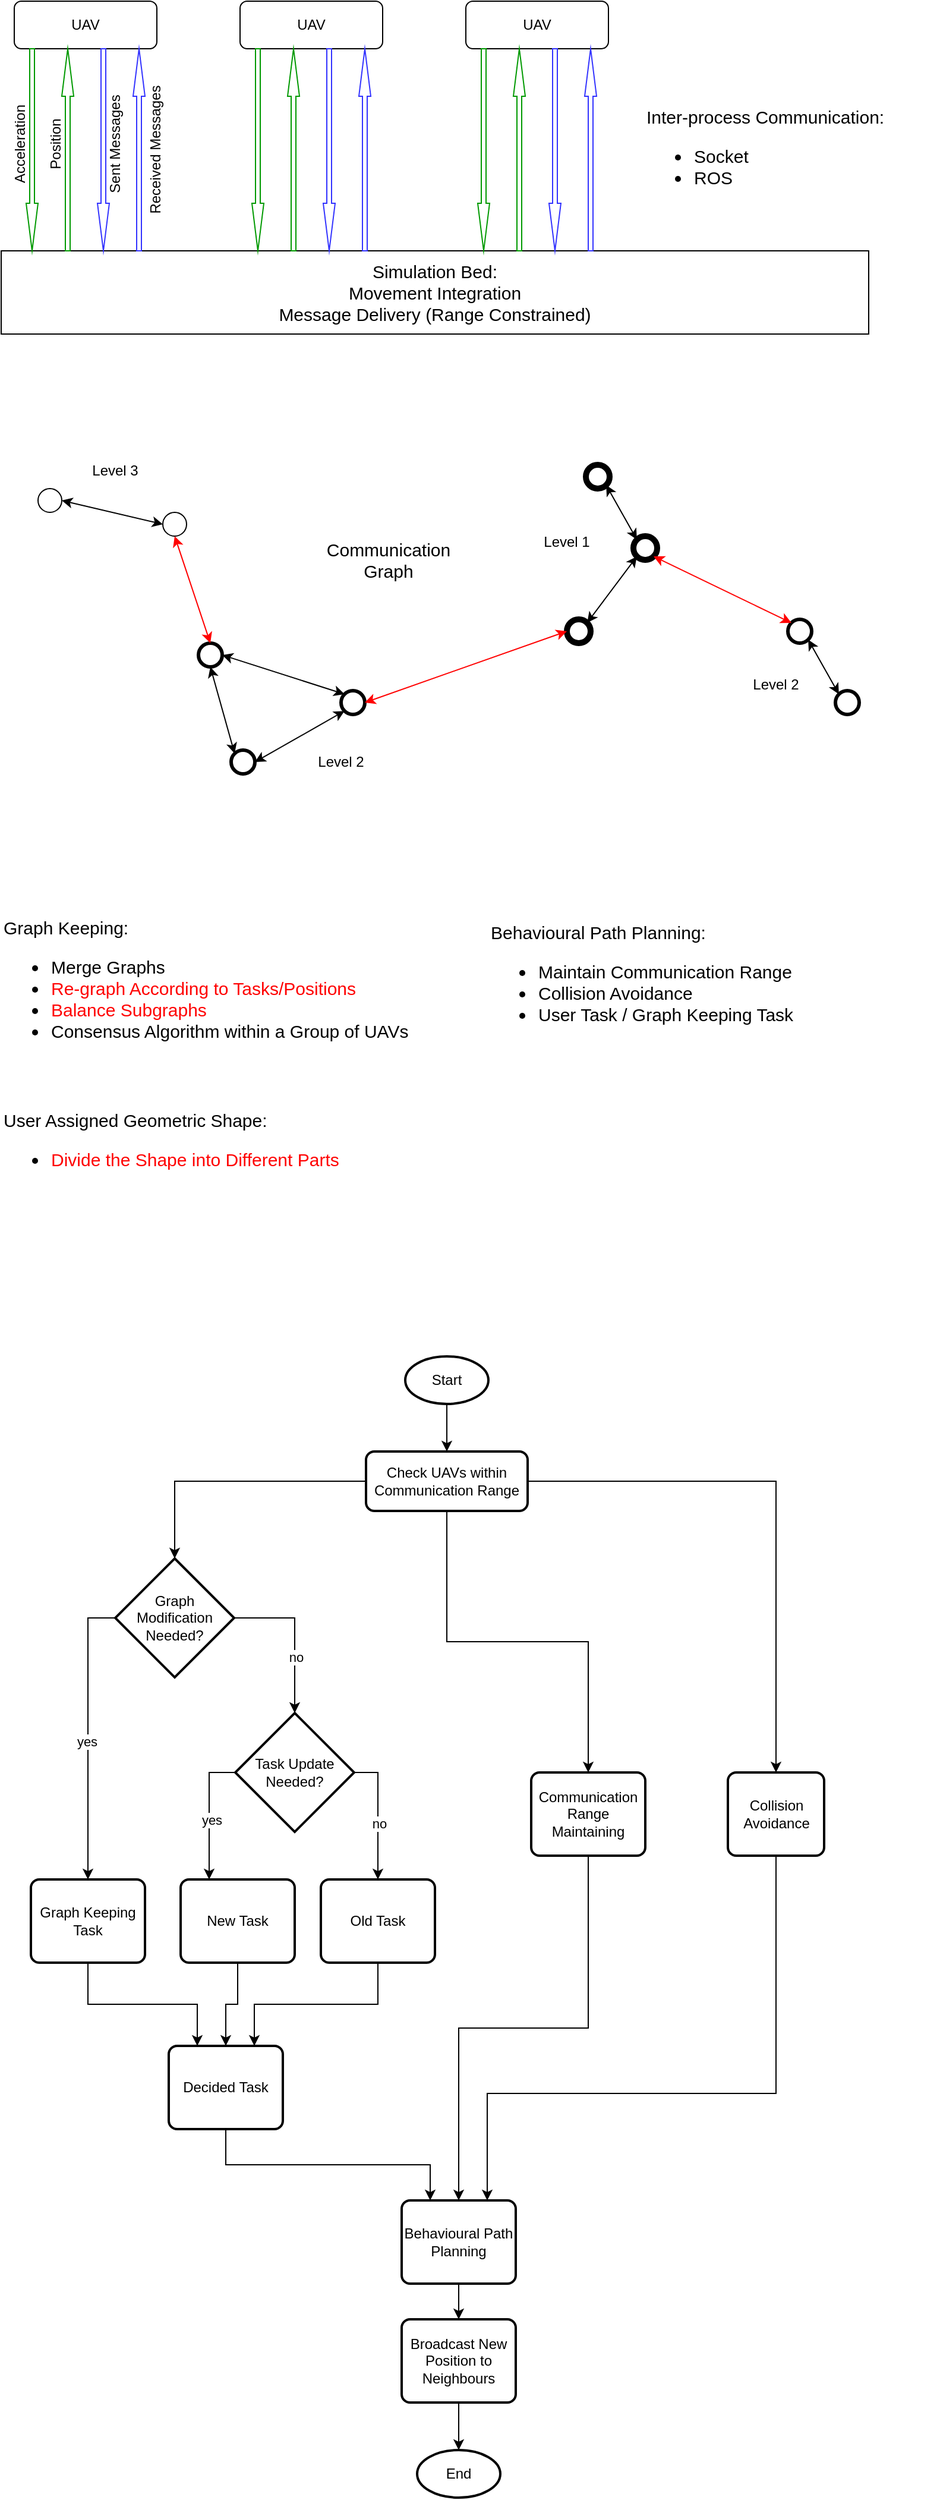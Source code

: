 <mxfile version="24.4.8" type="device">
  <diagram name="Page-1" id="dOy_JTWbOP4DsqO4voi2">
    <mxGraphModel dx="1026" dy="659" grid="1" gridSize="10" guides="1" tooltips="1" connect="1" arrows="1" fold="1" page="1" pageScale="1" pageWidth="827" pageHeight="1169" math="0" shadow="0">
      <root>
        <mxCell id="0" />
        <mxCell id="1" parent="0" />
        <mxCell id="R-u_yr59Z5yNIQ2PeN1e-1" value="UAV" style="rounded=1;whiteSpace=wrap;html=1;" parent="1" vertex="1">
          <mxGeometry x="40" y="50" width="120" height="40" as="geometry" />
        </mxCell>
        <mxCell id="R-u_yr59Z5yNIQ2PeN1e-5" value="&lt;div style=&quot;font-size: 15px;&quot;&gt;Simulation Bed:&lt;/div&gt;Movement Integration&lt;div style=&quot;font-size: 15px;&quot;&gt;Message Delivery (Range Constrained)&lt;/div&gt;" style="rounded=0;whiteSpace=wrap;html=1;fontSize=15;" parent="1" vertex="1">
          <mxGeometry x="29" y="260" width="730" height="70" as="geometry" />
        </mxCell>
        <mxCell id="R-u_yr59Z5yNIQ2PeN1e-7" value="" style="html=1;shadow=0;dashed=0;align=center;verticalAlign=middle;shape=mxgraph.arrows2.arrow;dy=0.6;dx=40;direction=south;notch=0;strokeColor=#3333FF;" parent="1" vertex="1">
          <mxGeometry x="110" y="90" width="10" height="170" as="geometry" />
        </mxCell>
        <mxCell id="R-u_yr59Z5yNIQ2PeN1e-8" value="" style="html=1;shadow=0;dashed=0;align=center;verticalAlign=middle;shape=mxgraph.arrows2.arrow;dy=0.6;dx=40;direction=north;notch=0;strokeColor=#3333FF;" parent="1" vertex="1">
          <mxGeometry x="140" y="90" width="10" height="170" as="geometry" />
        </mxCell>
        <mxCell id="R-u_yr59Z5yNIQ2PeN1e-10" value="" style="html=1;shadow=0;dashed=0;align=center;verticalAlign=middle;shape=mxgraph.arrows2.arrow;dy=0.6;dx=40;direction=south;notch=0;strokeColor=#009900;" parent="1" vertex="1">
          <mxGeometry x="50" y="90" width="10" height="170" as="geometry" />
        </mxCell>
        <mxCell id="R-u_yr59Z5yNIQ2PeN1e-11" value="" style="html=1;shadow=0;dashed=0;align=center;verticalAlign=middle;shape=mxgraph.arrows2.arrow;dy=0.6;dx=40;direction=north;notch=0;strokeColor=#009900;" parent="1" vertex="1">
          <mxGeometry x="80" y="90" width="10" height="170" as="geometry" />
        </mxCell>
        <mxCell id="R-u_yr59Z5yNIQ2PeN1e-12" value="Position" style="text;html=1;align=center;verticalAlign=middle;whiteSpace=wrap;rounded=0;direction=east;flipV=0;flipH=1;rotation=270;" parent="1" vertex="1">
          <mxGeometry x="40" y="160" width="70" height="20" as="geometry" />
        </mxCell>
        <mxCell id="R-u_yr59Z5yNIQ2PeN1e-13" value="Acceleration" style="text;html=1;align=center;verticalAlign=middle;whiteSpace=wrap;rounded=0;direction=east;flipV=0;flipH=1;rotation=270;" parent="1" vertex="1">
          <mxGeometry x="10" y="160" width="70" height="20" as="geometry" />
        </mxCell>
        <mxCell id="R-u_yr59Z5yNIQ2PeN1e-14" value="Received Messages" style="text;html=1;align=center;verticalAlign=middle;whiteSpace=wrap;rounded=0;direction=east;flipV=0;flipH=1;rotation=270;" parent="1" vertex="1">
          <mxGeometry x="100" y="165" width="117.5" height="20" as="geometry" />
        </mxCell>
        <mxCell id="R-u_yr59Z5yNIQ2PeN1e-15" value="Sent Messages" style="text;html=1;align=center;verticalAlign=middle;whiteSpace=wrap;rounded=0;direction=east;flipV=0;flipH=1;rotation=270;" parent="1" vertex="1">
          <mxGeometry x="80" y="160" width="90" height="20" as="geometry" />
        </mxCell>
        <mxCell id="R-u_yr59Z5yNIQ2PeN1e-21" value="UAV" style="rounded=1;whiteSpace=wrap;html=1;" parent="1" vertex="1">
          <mxGeometry x="230" y="50" width="120" height="40" as="geometry" />
        </mxCell>
        <mxCell id="R-u_yr59Z5yNIQ2PeN1e-22" value="" style="html=1;shadow=0;dashed=0;align=center;verticalAlign=middle;shape=mxgraph.arrows2.arrow;dy=0.6;dx=40;direction=south;notch=0;strokeColor=#3333FF;" parent="1" vertex="1">
          <mxGeometry x="300" y="90" width="10" height="170" as="geometry" />
        </mxCell>
        <mxCell id="R-u_yr59Z5yNIQ2PeN1e-23" value="" style="html=1;shadow=0;dashed=0;align=center;verticalAlign=middle;shape=mxgraph.arrows2.arrow;dy=0.6;dx=40;direction=north;notch=0;strokeColor=#3333FF;" parent="1" vertex="1">
          <mxGeometry x="330" y="90" width="10" height="170" as="geometry" />
        </mxCell>
        <mxCell id="R-u_yr59Z5yNIQ2PeN1e-24" value="" style="html=1;shadow=0;dashed=0;align=center;verticalAlign=middle;shape=mxgraph.arrows2.arrow;dy=0.6;dx=40;direction=south;notch=0;strokeColor=#009900;" parent="1" vertex="1">
          <mxGeometry x="240" y="90" width="10" height="170" as="geometry" />
        </mxCell>
        <mxCell id="R-u_yr59Z5yNIQ2PeN1e-25" value="" style="html=1;shadow=0;dashed=0;align=center;verticalAlign=middle;shape=mxgraph.arrows2.arrow;dy=0.6;dx=40;direction=north;notch=0;strokeColor=#009900;" parent="1" vertex="1">
          <mxGeometry x="270" y="90" width="10" height="170" as="geometry" />
        </mxCell>
        <mxCell id="R-u_yr59Z5yNIQ2PeN1e-30" value="UAV" style="rounded=1;whiteSpace=wrap;html=1;" parent="1" vertex="1">
          <mxGeometry x="420" y="50" width="120" height="40" as="geometry" />
        </mxCell>
        <mxCell id="R-u_yr59Z5yNIQ2PeN1e-31" value="" style="html=1;shadow=0;dashed=0;align=center;verticalAlign=middle;shape=mxgraph.arrows2.arrow;dy=0.6;dx=40;direction=south;notch=0;strokeColor=#3333FF;" parent="1" vertex="1">
          <mxGeometry x="490" y="90" width="10" height="170" as="geometry" />
        </mxCell>
        <mxCell id="R-u_yr59Z5yNIQ2PeN1e-32" value="" style="html=1;shadow=0;dashed=0;align=center;verticalAlign=middle;shape=mxgraph.arrows2.arrow;dy=0.6;dx=40;direction=north;notch=0;strokeColor=#3333FF;" parent="1" vertex="1">
          <mxGeometry x="520" y="90" width="10" height="170" as="geometry" />
        </mxCell>
        <mxCell id="R-u_yr59Z5yNIQ2PeN1e-33" value="" style="html=1;shadow=0;dashed=0;align=center;verticalAlign=middle;shape=mxgraph.arrows2.arrow;dy=0.6;dx=40;direction=south;notch=0;strokeColor=#009900;" parent="1" vertex="1">
          <mxGeometry x="430" y="90" width="10" height="170" as="geometry" />
        </mxCell>
        <mxCell id="R-u_yr59Z5yNIQ2PeN1e-34" value="" style="html=1;shadow=0;dashed=0;align=center;verticalAlign=middle;shape=mxgraph.arrows2.arrow;dy=0.6;dx=40;direction=north;notch=0;strokeColor=#009900;" parent="1" vertex="1">
          <mxGeometry x="460" y="90" width="10" height="170" as="geometry" />
        </mxCell>
        <mxCell id="R-u_yr59Z5yNIQ2PeN1e-36" value="&lt;span style=&quot;background-color: initial; font-size: 15px;&quot;&gt;Inter-process Communication:&lt;/span&gt;&lt;br style=&quot;font-size: 15px;&quot;&gt;&lt;ul style=&quot;font-size: 15px;&quot;&gt;&lt;li style=&quot;font-size: 15px;&quot;&gt;&lt;span style=&quot;background-color: initial; font-size: 15px;&quot;&gt;Socket&lt;/span&gt;&lt;/li&gt;&lt;li style=&quot;font-size: 15px;&quot;&gt;&lt;span style=&quot;background-color: initial; font-size: 15px;&quot;&gt;ROS&lt;/span&gt;&lt;/li&gt;&lt;/ul&gt;" style="text;html=1;align=left;verticalAlign=middle;whiteSpace=wrap;rounded=0;fontSize=15;" parent="1" vertex="1">
          <mxGeometry x="570" y="130" width="220" height="100" as="geometry" />
        </mxCell>
        <mxCell id="R-u_yr59Z5yNIQ2PeN1e-37" value="" style="ellipse;whiteSpace=wrap;html=1;aspect=fixed;strokeWidth=5;" parent="1" vertex="1">
          <mxGeometry x="521" y="440" width="20" height="20" as="geometry" />
        </mxCell>
        <mxCell id="R-u_yr59Z5yNIQ2PeN1e-38" value="" style="ellipse;whiteSpace=wrap;html=1;aspect=fixed;strokeWidth=3;" parent="1" vertex="1">
          <mxGeometry x="315" y="630" width="20" height="20" as="geometry" />
        </mxCell>
        <mxCell id="R-u_yr59Z5yNIQ2PeN1e-39" value="" style="ellipse;whiteSpace=wrap;html=1;aspect=fixed;strokeWidth=3;" parent="1" vertex="1">
          <mxGeometry x="222.5" y="680" width="20" height="20" as="geometry" />
        </mxCell>
        <mxCell id="R-u_yr59Z5yNIQ2PeN1e-40" value="" style="ellipse;whiteSpace=wrap;html=1;aspect=fixed;strokeWidth=5;" parent="1" vertex="1">
          <mxGeometry x="561" y="500" width="20" height="20" as="geometry" />
        </mxCell>
        <mxCell id="R-u_yr59Z5yNIQ2PeN1e-41" value="" style="ellipse;whiteSpace=wrap;html=1;aspect=fixed;strokeWidth=5;" parent="1" vertex="1">
          <mxGeometry x="505" y="570" width="20" height="20" as="geometry" />
        </mxCell>
        <mxCell id="R-u_yr59Z5yNIQ2PeN1e-42" value="" style="ellipse;whiteSpace=wrap;html=1;aspect=fixed;strokeWidth=3;" parent="1" vertex="1">
          <mxGeometry x="691" y="570" width="20" height="20" as="geometry" />
        </mxCell>
        <mxCell id="R-u_yr59Z5yNIQ2PeN1e-43" value="" style="ellipse;whiteSpace=wrap;html=1;aspect=fixed;strokeWidth=3;" parent="1" vertex="1">
          <mxGeometry x="731" y="630" width="20" height="20" as="geometry" />
        </mxCell>
        <mxCell id="R-u_yr59Z5yNIQ2PeN1e-44" value="" style="ellipse;whiteSpace=wrap;html=1;aspect=fixed;" parent="1" vertex="1">
          <mxGeometry x="60" y="460" width="20" height="20" as="geometry" />
        </mxCell>
        <mxCell id="R-u_yr59Z5yNIQ2PeN1e-45" value="" style="ellipse;whiteSpace=wrap;html=1;aspect=fixed;strokeWidth=3;" parent="1" vertex="1">
          <mxGeometry x="195" y="590" width="20" height="20" as="geometry" />
        </mxCell>
        <mxCell id="R-u_yr59Z5yNIQ2PeN1e-48" value="" style="endArrow=classic;startArrow=classic;html=1;rounded=0;entryX=1;entryY=1;entryDx=0;entryDy=0;exitX=0;exitY=0;exitDx=0;exitDy=0;" parent="1" source="R-u_yr59Z5yNIQ2PeN1e-40" target="R-u_yr59Z5yNIQ2PeN1e-37" edge="1">
          <mxGeometry width="50" height="50" relative="1" as="geometry">
            <mxPoint x="485" y="610" as="sourcePoint" />
            <mxPoint x="535" y="560" as="targetPoint" />
          </mxGeometry>
        </mxCell>
        <mxCell id="R-u_yr59Z5yNIQ2PeN1e-50" value="" style="endArrow=classic;startArrow=classic;html=1;rounded=0;entryX=0;entryY=1;entryDx=0;entryDy=0;exitX=1;exitY=0;exitDx=0;exitDy=0;" parent="1" source="R-u_yr59Z5yNIQ2PeN1e-41" target="R-u_yr59Z5yNIQ2PeN1e-40" edge="1">
          <mxGeometry width="50" height="50" relative="1" as="geometry">
            <mxPoint x="485" y="610" as="sourcePoint" />
            <mxPoint x="535" y="560" as="targetPoint" />
          </mxGeometry>
        </mxCell>
        <mxCell id="R-u_yr59Z5yNIQ2PeN1e-51" value="" style="endArrow=classic;startArrow=classic;html=1;rounded=0;exitX=1;exitY=0.5;exitDx=0;exitDy=0;entryX=0;entryY=1;entryDx=0;entryDy=0;" parent="1" source="R-u_yr59Z5yNIQ2PeN1e-39" target="R-u_yr59Z5yNIQ2PeN1e-38" edge="1">
          <mxGeometry width="50" height="50" relative="1" as="geometry">
            <mxPoint x="485" y="610" as="sourcePoint" />
            <mxPoint x="535" y="560" as="targetPoint" />
          </mxGeometry>
        </mxCell>
        <mxCell id="R-u_yr59Z5yNIQ2PeN1e-52" value="" style="ellipse;whiteSpace=wrap;html=1;aspect=fixed;" parent="1" vertex="1">
          <mxGeometry x="165" y="480" width="20" height="20" as="geometry" />
        </mxCell>
        <mxCell id="R-u_yr59Z5yNIQ2PeN1e-53" value="" style="endArrow=classic;startArrow=classic;html=1;rounded=0;exitX=1;exitY=0.5;exitDx=0;exitDy=0;entryX=0;entryY=0;entryDx=0;entryDy=0;" parent="1" source="R-u_yr59Z5yNIQ2PeN1e-45" target="R-u_yr59Z5yNIQ2PeN1e-38" edge="1">
          <mxGeometry width="50" height="50" relative="1" as="geometry">
            <mxPoint x="485" y="610" as="sourcePoint" />
            <mxPoint x="535" y="560" as="targetPoint" />
          </mxGeometry>
        </mxCell>
        <mxCell id="R-u_yr59Z5yNIQ2PeN1e-54" value="" style="endArrow=classic;startArrow=classic;html=1;rounded=0;entryX=0.5;entryY=1;entryDx=0;entryDy=0;exitX=0;exitY=0;exitDx=0;exitDy=0;" parent="1" source="R-u_yr59Z5yNIQ2PeN1e-39" target="R-u_yr59Z5yNIQ2PeN1e-45" edge="1">
          <mxGeometry width="50" height="50" relative="1" as="geometry">
            <mxPoint x="485" y="610" as="sourcePoint" />
            <mxPoint x="535" y="560" as="targetPoint" />
          </mxGeometry>
        </mxCell>
        <mxCell id="R-u_yr59Z5yNIQ2PeN1e-55" value="" style="endArrow=classic;startArrow=classic;html=1;rounded=0;entryX=0;entryY=0;entryDx=0;entryDy=0;exitX=1;exitY=1;exitDx=0;exitDy=0;" parent="1" source="R-u_yr59Z5yNIQ2PeN1e-42" target="R-u_yr59Z5yNIQ2PeN1e-43" edge="1">
          <mxGeometry width="50" height="50" relative="1" as="geometry">
            <mxPoint x="485" y="610" as="sourcePoint" />
            <mxPoint x="535" y="560" as="targetPoint" />
          </mxGeometry>
        </mxCell>
        <mxCell id="R-u_yr59Z5yNIQ2PeN1e-56" value="" style="endArrow=classic;startArrow=classic;html=1;rounded=0;entryX=1;entryY=0.5;entryDx=0;entryDy=0;exitX=0;exitY=0.5;exitDx=0;exitDy=0;" parent="1" source="R-u_yr59Z5yNIQ2PeN1e-52" target="R-u_yr59Z5yNIQ2PeN1e-44" edge="1">
          <mxGeometry width="50" height="50" relative="1" as="geometry">
            <mxPoint x="485" y="610" as="sourcePoint" />
            <mxPoint x="535" y="560" as="targetPoint" />
          </mxGeometry>
        </mxCell>
        <mxCell id="R-u_yr59Z5yNIQ2PeN1e-57" value="" style="endArrow=classic;startArrow=classic;html=1;rounded=0;exitX=1;exitY=0.5;exitDx=0;exitDy=0;entryX=0;entryY=0.5;entryDx=0;entryDy=0;strokeColor=#FF0000;" parent="1" source="R-u_yr59Z5yNIQ2PeN1e-38" target="R-u_yr59Z5yNIQ2PeN1e-41" edge="1">
          <mxGeometry width="50" height="50" relative="1" as="geometry">
            <mxPoint x="485" y="610" as="sourcePoint" />
            <mxPoint x="535" y="560" as="targetPoint" />
          </mxGeometry>
        </mxCell>
        <mxCell id="R-u_yr59Z5yNIQ2PeN1e-58" value="" style="endArrow=classic;startArrow=classic;html=1;rounded=0;exitX=0;exitY=0;exitDx=0;exitDy=0;entryX=1;entryY=1;entryDx=0;entryDy=0;strokeColor=#FF0000;" parent="1" source="R-u_yr59Z5yNIQ2PeN1e-42" target="R-u_yr59Z5yNIQ2PeN1e-40" edge="1">
          <mxGeometry width="50" height="50" relative="1" as="geometry">
            <mxPoint x="345" y="650" as="sourcePoint" />
            <mxPoint x="515" y="590" as="targetPoint" />
          </mxGeometry>
        </mxCell>
        <mxCell id="R-u_yr59Z5yNIQ2PeN1e-59" value="" style="endArrow=classic;startArrow=classic;html=1;rounded=0;exitX=0.5;exitY=0;exitDx=0;exitDy=0;entryX=0.5;entryY=1;entryDx=0;entryDy=0;strokeColor=#FF0000;" parent="1" source="R-u_yr59Z5yNIQ2PeN1e-45" target="R-u_yr59Z5yNIQ2PeN1e-52" edge="1">
          <mxGeometry width="50" height="50" relative="1" as="geometry">
            <mxPoint x="704" y="583" as="sourcePoint" />
            <mxPoint x="588" y="527" as="targetPoint" />
          </mxGeometry>
        </mxCell>
        <mxCell id="R-u_yr59Z5yNIQ2PeN1e-60" value="Level 1" style="text;html=1;align=center;verticalAlign=middle;whiteSpace=wrap;rounded=0;" parent="1" vertex="1">
          <mxGeometry x="475" y="490" width="60" height="30" as="geometry" />
        </mxCell>
        <mxCell id="R-u_yr59Z5yNIQ2PeN1e-61" value="Level 2" style="text;html=1;align=center;verticalAlign=middle;whiteSpace=wrap;rounded=0;" parent="1" vertex="1">
          <mxGeometry x="285" y="675" width="60" height="30" as="geometry" />
        </mxCell>
        <mxCell id="R-u_yr59Z5yNIQ2PeN1e-62" value="Level 2" style="text;html=1;align=center;verticalAlign=middle;whiteSpace=wrap;rounded=0;" parent="1" vertex="1">
          <mxGeometry x="651" y="610" width="60" height="30" as="geometry" />
        </mxCell>
        <mxCell id="R-u_yr59Z5yNIQ2PeN1e-63" value="Level 3" style="text;html=1;align=center;verticalAlign=middle;whiteSpace=wrap;rounded=0;" parent="1" vertex="1">
          <mxGeometry x="95" y="430" width="60" height="30" as="geometry" />
        </mxCell>
        <mxCell id="R-u_yr59Z5yNIQ2PeN1e-65" value="Graph Keeping:&lt;div style=&quot;font-size: 15px;&quot;&gt;&lt;ul style=&quot;font-size: 15px;&quot;&gt;&lt;li style=&quot;font-size: 15px;&quot;&gt;Merge Graphs&lt;/li&gt;&lt;li style=&quot;font-size: 15px;&quot;&gt;&lt;font color=&quot;#ff0000&quot;&gt;Re-graph According to Tasks/Positions&lt;/font&gt;&lt;/li&gt;&lt;li style=&quot;font-size: 15px;&quot;&gt;&lt;font color=&quot;#ff0000&quot;&gt;Balance Subgraphs&lt;/font&gt;&lt;/li&gt;&lt;li style=&quot;font-size: 15px;&quot;&gt;Consensus Algorithm within a Group of UAVs&lt;br&gt;&lt;/li&gt;&lt;/ul&gt;&lt;/div&gt;" style="text;html=1;align=left;verticalAlign=middle;whiteSpace=wrap;rounded=0;fontSize=15;" parent="1" vertex="1">
          <mxGeometry x="29" y="820" width="352" height="120" as="geometry" />
        </mxCell>
        <mxCell id="sjB_3AdzFpJV5kdC9Lz2-1" value="Behavioural Path Planning:&lt;div style=&quot;font-size: 15px;&quot;&gt;&lt;ul style=&quot;font-size: 15px;&quot;&gt;&lt;li style=&quot;font-size: 15px;&quot;&gt;Maintain Communication Range&lt;/li&gt;&lt;li style=&quot;font-size: 15px;&quot;&gt;Collision Avoidance&lt;br&gt;&lt;/li&gt;&lt;li style=&quot;font-size: 15px;&quot;&gt;User Task / Graph Keeping Task&lt;/li&gt;&lt;/ul&gt;&lt;/div&gt;" style="text;html=1;align=left;verticalAlign=middle;whiteSpace=wrap;rounded=0;fontSize=15;" parent="1" vertex="1">
          <mxGeometry x="439" y="820" width="379" height="110" as="geometry" />
        </mxCell>
        <mxCell id="sjB_3AdzFpJV5kdC9Lz2-2" value="&lt;div style=&quot;font-size: 15px;&quot;&gt;&lt;span style=&quot;background-color: initial;&quot;&gt;User Assigned Geometric Shape:&lt;/span&gt;&lt;br&gt;&lt;ul style=&quot;font-size: 15px;&quot;&gt;&lt;li style=&quot;font-size: 15px;&quot;&gt;&lt;span style=&quot;color: rgb(255, 0, 0); background-color: initial;&quot;&gt;Divide the Shape into Different Parts&lt;/span&gt;&lt;br&gt;&lt;/li&gt;&lt;/ul&gt;&lt;/div&gt;" style="text;html=1;align=left;verticalAlign=middle;whiteSpace=wrap;rounded=0;fontSize=15;" parent="1" vertex="1">
          <mxGeometry x="29" y="980" width="332" height="70" as="geometry" />
        </mxCell>
        <mxCell id="sjB_3AdzFpJV5kdC9Lz2-3" value="Communication Graph" style="text;html=1;align=center;verticalAlign=middle;whiteSpace=wrap;rounded=0;fontSize=15;" parent="1" vertex="1">
          <mxGeometry x="295" y="500" width="120" height="40" as="geometry" />
        </mxCell>
        <mxCell id="Rk7vr-ag9Y5q_KOg1Ef--28" style="edgeStyle=orthogonalEdgeStyle;rounded=0;orthogonalLoop=1;jettySize=auto;html=1;exitX=0.5;exitY=1;exitDx=0;exitDy=0;exitPerimeter=0;entryX=0.5;entryY=0;entryDx=0;entryDy=0;" edge="1" parent="1" source="Rk7vr-ag9Y5q_KOg1Ef--1" target="Rk7vr-ag9Y5q_KOg1Ef--2">
          <mxGeometry relative="1" as="geometry" />
        </mxCell>
        <mxCell id="Rk7vr-ag9Y5q_KOg1Ef--1" value="Start" style="strokeWidth=2;html=1;shape=mxgraph.flowchart.start_1;whiteSpace=wrap;" vertex="1" parent="1">
          <mxGeometry x="369" y="1190" width="70" height="40" as="geometry" />
        </mxCell>
        <mxCell id="Rk7vr-ag9Y5q_KOg1Ef--26" style="edgeStyle=orthogonalEdgeStyle;rounded=0;orthogonalLoop=1;jettySize=auto;html=1;exitX=1;exitY=0.5;exitDx=0;exitDy=0;entryX=0.5;entryY=0;entryDx=0;entryDy=0;" edge="1" parent="1" source="Rk7vr-ag9Y5q_KOg1Ef--2" target="Rk7vr-ag9Y5q_KOg1Ef--5">
          <mxGeometry relative="1" as="geometry" />
        </mxCell>
        <mxCell id="Rk7vr-ag9Y5q_KOg1Ef--27" style="edgeStyle=orthogonalEdgeStyle;rounded=0;orthogonalLoop=1;jettySize=auto;html=1;exitX=0.5;exitY=1;exitDx=0;exitDy=0;entryX=0.5;entryY=0;entryDx=0;entryDy=0;" edge="1" parent="1" source="Rk7vr-ag9Y5q_KOg1Ef--2" target="Rk7vr-ag9Y5q_KOg1Ef--6">
          <mxGeometry relative="1" as="geometry" />
        </mxCell>
        <mxCell id="Rk7vr-ag9Y5q_KOg1Ef--2" value="Check UAVs within Communication Range" style="rounded=1;whiteSpace=wrap;html=1;absoluteArcSize=1;arcSize=14;strokeWidth=2;" vertex="1" parent="1">
          <mxGeometry x="336" y="1270" width="136" height="50" as="geometry" />
        </mxCell>
        <mxCell id="Rk7vr-ag9Y5q_KOg1Ef--15" style="edgeStyle=orthogonalEdgeStyle;rounded=0;orthogonalLoop=1;jettySize=auto;html=1;exitX=0;exitY=0.5;exitDx=0;exitDy=0;exitPerimeter=0;entryX=0.25;entryY=0;entryDx=0;entryDy=0;" edge="1" parent="1" source="Rk7vr-ag9Y5q_KOg1Ef--4" target="Rk7vr-ag9Y5q_KOg1Ef--10">
          <mxGeometry relative="1" as="geometry" />
        </mxCell>
        <mxCell id="Rk7vr-ag9Y5q_KOg1Ef--17" value="yes" style="edgeLabel;html=1;align=center;verticalAlign=middle;resizable=0;points=[];" vertex="1" connectable="0" parent="Rk7vr-ag9Y5q_KOg1Ef--15">
          <mxGeometry x="0.107" y="2" relative="1" as="geometry">
            <mxPoint as="offset" />
          </mxGeometry>
        </mxCell>
        <mxCell id="Rk7vr-ag9Y5q_KOg1Ef--16" style="edgeStyle=orthogonalEdgeStyle;rounded=0;orthogonalLoop=1;jettySize=auto;html=1;exitX=1;exitY=0.5;exitDx=0;exitDy=0;exitPerimeter=0;entryX=0.5;entryY=0;entryDx=0;entryDy=0;" edge="1" parent="1" source="Rk7vr-ag9Y5q_KOg1Ef--4" target="Rk7vr-ag9Y5q_KOg1Ef--8">
          <mxGeometry relative="1" as="geometry" />
        </mxCell>
        <mxCell id="Rk7vr-ag9Y5q_KOg1Ef--18" value="no" style="edgeLabel;html=1;align=center;verticalAlign=middle;resizable=0;points=[];" vertex="1" connectable="0" parent="Rk7vr-ag9Y5q_KOg1Ef--16">
          <mxGeometry x="0.145" y="1" relative="1" as="geometry">
            <mxPoint as="offset" />
          </mxGeometry>
        </mxCell>
        <mxCell id="Rk7vr-ag9Y5q_KOg1Ef--4" value="Task Update Needed?" style="strokeWidth=2;html=1;shape=mxgraph.flowchart.decision;whiteSpace=wrap;" vertex="1" parent="1">
          <mxGeometry x="226" y="1490" width="100" height="100" as="geometry" />
        </mxCell>
        <mxCell id="Rk7vr-ag9Y5q_KOg1Ef--32" style="edgeStyle=orthogonalEdgeStyle;rounded=0;orthogonalLoop=1;jettySize=auto;html=1;exitX=0.5;exitY=1;exitDx=0;exitDy=0;entryX=0.75;entryY=0;entryDx=0;entryDy=0;" edge="1" parent="1" source="Rk7vr-ag9Y5q_KOg1Ef--5" target="Rk7vr-ag9Y5q_KOg1Ef--29">
          <mxGeometry relative="1" as="geometry">
            <Array as="points">
              <mxPoint x="681" y="1810" />
              <mxPoint x="438" y="1810" />
            </Array>
          </mxGeometry>
        </mxCell>
        <mxCell id="Rk7vr-ag9Y5q_KOg1Ef--5" value="Collision Avoidance" style="rounded=1;whiteSpace=wrap;html=1;absoluteArcSize=1;arcSize=14;strokeWidth=2;" vertex="1" parent="1">
          <mxGeometry x="640.5" y="1540" width="81" height="70" as="geometry" />
        </mxCell>
        <mxCell id="Rk7vr-ag9Y5q_KOg1Ef--31" style="edgeStyle=orthogonalEdgeStyle;rounded=0;orthogonalLoop=1;jettySize=auto;html=1;exitX=0.5;exitY=1;exitDx=0;exitDy=0;entryX=0.5;entryY=0;entryDx=0;entryDy=0;" edge="1" parent="1" source="Rk7vr-ag9Y5q_KOg1Ef--6" target="Rk7vr-ag9Y5q_KOg1Ef--29">
          <mxGeometry relative="1" as="geometry" />
        </mxCell>
        <mxCell id="Rk7vr-ag9Y5q_KOg1Ef--6" value="Communication Range Maintaining" style="rounded=1;whiteSpace=wrap;html=1;absoluteArcSize=1;arcSize=14;strokeWidth=2;" vertex="1" parent="1">
          <mxGeometry x="475" y="1540" width="96" height="70" as="geometry" />
        </mxCell>
        <mxCell id="Rk7vr-ag9Y5q_KOg1Ef--21" style="edgeStyle=orthogonalEdgeStyle;rounded=0;orthogonalLoop=1;jettySize=auto;html=1;exitX=0.5;exitY=1;exitDx=0;exitDy=0;entryX=0.25;entryY=0;entryDx=0;entryDy=0;" edge="1" parent="1" source="Rk7vr-ag9Y5q_KOg1Ef--7" target="Rk7vr-ag9Y5q_KOg1Ef--19">
          <mxGeometry relative="1" as="geometry" />
        </mxCell>
        <mxCell id="Rk7vr-ag9Y5q_KOg1Ef--7" value="Graph Keeping Task" style="rounded=1;whiteSpace=wrap;html=1;absoluteArcSize=1;arcSize=14;strokeWidth=2;" vertex="1" parent="1">
          <mxGeometry x="54" y="1630" width="96" height="70" as="geometry" />
        </mxCell>
        <mxCell id="Rk7vr-ag9Y5q_KOg1Ef--23" style="edgeStyle=orthogonalEdgeStyle;rounded=0;orthogonalLoop=1;jettySize=auto;html=1;exitX=0.5;exitY=1;exitDx=0;exitDy=0;entryX=0.75;entryY=0;entryDx=0;entryDy=0;" edge="1" parent="1" source="Rk7vr-ag9Y5q_KOg1Ef--8" target="Rk7vr-ag9Y5q_KOg1Ef--19">
          <mxGeometry relative="1" as="geometry" />
        </mxCell>
        <mxCell id="Rk7vr-ag9Y5q_KOg1Ef--8" value="Old Task" style="rounded=1;whiteSpace=wrap;html=1;absoluteArcSize=1;arcSize=14;strokeWidth=2;" vertex="1" parent="1">
          <mxGeometry x="298" y="1630" width="96" height="70" as="geometry" />
        </mxCell>
        <mxCell id="Rk7vr-ag9Y5q_KOg1Ef--11" style="edgeStyle=orthogonalEdgeStyle;rounded=0;orthogonalLoop=1;jettySize=auto;html=1;exitX=0;exitY=0.5;exitDx=0;exitDy=0;exitPerimeter=0;" edge="1" parent="1" source="Rk7vr-ag9Y5q_KOg1Ef--9" target="Rk7vr-ag9Y5q_KOg1Ef--7">
          <mxGeometry relative="1" as="geometry" />
        </mxCell>
        <mxCell id="Rk7vr-ag9Y5q_KOg1Ef--12" value="yes" style="edgeLabel;html=1;align=center;verticalAlign=middle;resizable=0;points=[];" vertex="1" connectable="0" parent="Rk7vr-ag9Y5q_KOg1Ef--11">
          <mxGeometry x="0.045" y="-1" relative="1" as="geometry">
            <mxPoint as="offset" />
          </mxGeometry>
        </mxCell>
        <mxCell id="Rk7vr-ag9Y5q_KOg1Ef--9" value="Graph Modification Needed?" style="strokeWidth=2;html=1;shape=mxgraph.flowchart.decision;whiteSpace=wrap;" vertex="1" parent="1">
          <mxGeometry x="125" y="1360" width="100" height="100" as="geometry" />
        </mxCell>
        <mxCell id="Rk7vr-ag9Y5q_KOg1Ef--24" style="edgeStyle=orthogonalEdgeStyle;rounded=0;orthogonalLoop=1;jettySize=auto;html=1;exitX=0.5;exitY=1;exitDx=0;exitDy=0;entryX=0.5;entryY=0;entryDx=0;entryDy=0;" edge="1" parent="1" source="Rk7vr-ag9Y5q_KOg1Ef--10" target="Rk7vr-ag9Y5q_KOg1Ef--19">
          <mxGeometry relative="1" as="geometry" />
        </mxCell>
        <mxCell id="Rk7vr-ag9Y5q_KOg1Ef--10" value="New Task" style="rounded=1;whiteSpace=wrap;html=1;absoluteArcSize=1;arcSize=14;strokeWidth=2;" vertex="1" parent="1">
          <mxGeometry x="180" y="1630" width="96" height="70" as="geometry" />
        </mxCell>
        <mxCell id="Rk7vr-ag9Y5q_KOg1Ef--13" style="edgeStyle=orthogonalEdgeStyle;rounded=0;orthogonalLoop=1;jettySize=auto;html=1;exitX=1;exitY=0.5;exitDx=0;exitDy=0;exitPerimeter=0;entryX=0.5;entryY=0;entryDx=0;entryDy=0;entryPerimeter=0;" edge="1" parent="1" source="Rk7vr-ag9Y5q_KOg1Ef--9" target="Rk7vr-ag9Y5q_KOg1Ef--4">
          <mxGeometry relative="1" as="geometry" />
        </mxCell>
        <mxCell id="Rk7vr-ag9Y5q_KOg1Ef--14" value="no" style="edgeLabel;html=1;align=center;verticalAlign=middle;resizable=0;points=[];" vertex="1" connectable="0" parent="Rk7vr-ag9Y5q_KOg1Ef--13">
          <mxGeometry x="0.282" y="1" relative="1" as="geometry">
            <mxPoint as="offset" />
          </mxGeometry>
        </mxCell>
        <mxCell id="Rk7vr-ag9Y5q_KOg1Ef--30" style="edgeStyle=orthogonalEdgeStyle;rounded=0;orthogonalLoop=1;jettySize=auto;html=1;exitX=0.5;exitY=1;exitDx=0;exitDy=0;entryX=0.25;entryY=0;entryDx=0;entryDy=0;" edge="1" parent="1" source="Rk7vr-ag9Y5q_KOg1Ef--19" target="Rk7vr-ag9Y5q_KOg1Ef--29">
          <mxGeometry relative="1" as="geometry" />
        </mxCell>
        <mxCell id="Rk7vr-ag9Y5q_KOg1Ef--19" value="Decided Task" style="rounded=1;whiteSpace=wrap;html=1;absoluteArcSize=1;arcSize=14;strokeWidth=2;" vertex="1" parent="1">
          <mxGeometry x="170" y="1770" width="96" height="70" as="geometry" />
        </mxCell>
        <mxCell id="Rk7vr-ag9Y5q_KOg1Ef--25" style="edgeStyle=orthogonalEdgeStyle;rounded=0;orthogonalLoop=1;jettySize=auto;html=1;exitX=0;exitY=0.5;exitDx=0;exitDy=0;entryX=0.5;entryY=0;entryDx=0;entryDy=0;entryPerimeter=0;" edge="1" parent="1" source="Rk7vr-ag9Y5q_KOg1Ef--2" target="Rk7vr-ag9Y5q_KOg1Ef--9">
          <mxGeometry relative="1" as="geometry" />
        </mxCell>
        <mxCell id="Rk7vr-ag9Y5q_KOg1Ef--34" style="edgeStyle=orthogonalEdgeStyle;rounded=0;orthogonalLoop=1;jettySize=auto;html=1;exitX=0.5;exitY=1;exitDx=0;exitDy=0;entryX=0.5;entryY=0;entryDx=0;entryDy=0;" edge="1" parent="1" source="Rk7vr-ag9Y5q_KOg1Ef--29" target="Rk7vr-ag9Y5q_KOg1Ef--33">
          <mxGeometry relative="1" as="geometry" />
        </mxCell>
        <mxCell id="Rk7vr-ag9Y5q_KOg1Ef--29" value="Behavioural Path Planning" style="rounded=1;whiteSpace=wrap;html=1;absoluteArcSize=1;arcSize=14;strokeWidth=2;" vertex="1" parent="1">
          <mxGeometry x="366" y="1900" width="96" height="70" as="geometry" />
        </mxCell>
        <mxCell id="Rk7vr-ag9Y5q_KOg1Ef--33" value="Broadcast New Position to Neighbours" style="rounded=1;whiteSpace=wrap;html=1;absoluteArcSize=1;arcSize=14;strokeWidth=2;" vertex="1" parent="1">
          <mxGeometry x="366" y="2000" width="96" height="70" as="geometry" />
        </mxCell>
        <mxCell id="Rk7vr-ag9Y5q_KOg1Ef--36" value="End" style="strokeWidth=2;html=1;shape=mxgraph.flowchart.start_1;whiteSpace=wrap;" vertex="1" parent="1">
          <mxGeometry x="379" y="2110" width="70" height="40" as="geometry" />
        </mxCell>
        <mxCell id="Rk7vr-ag9Y5q_KOg1Ef--37" style="edgeStyle=orthogonalEdgeStyle;rounded=0;orthogonalLoop=1;jettySize=auto;html=1;exitX=0.5;exitY=1;exitDx=0;exitDy=0;entryX=0.5;entryY=0;entryDx=0;entryDy=0;entryPerimeter=0;" edge="1" parent="1" source="Rk7vr-ag9Y5q_KOg1Ef--33" target="Rk7vr-ag9Y5q_KOg1Ef--36">
          <mxGeometry relative="1" as="geometry" />
        </mxCell>
      </root>
    </mxGraphModel>
  </diagram>
</mxfile>
